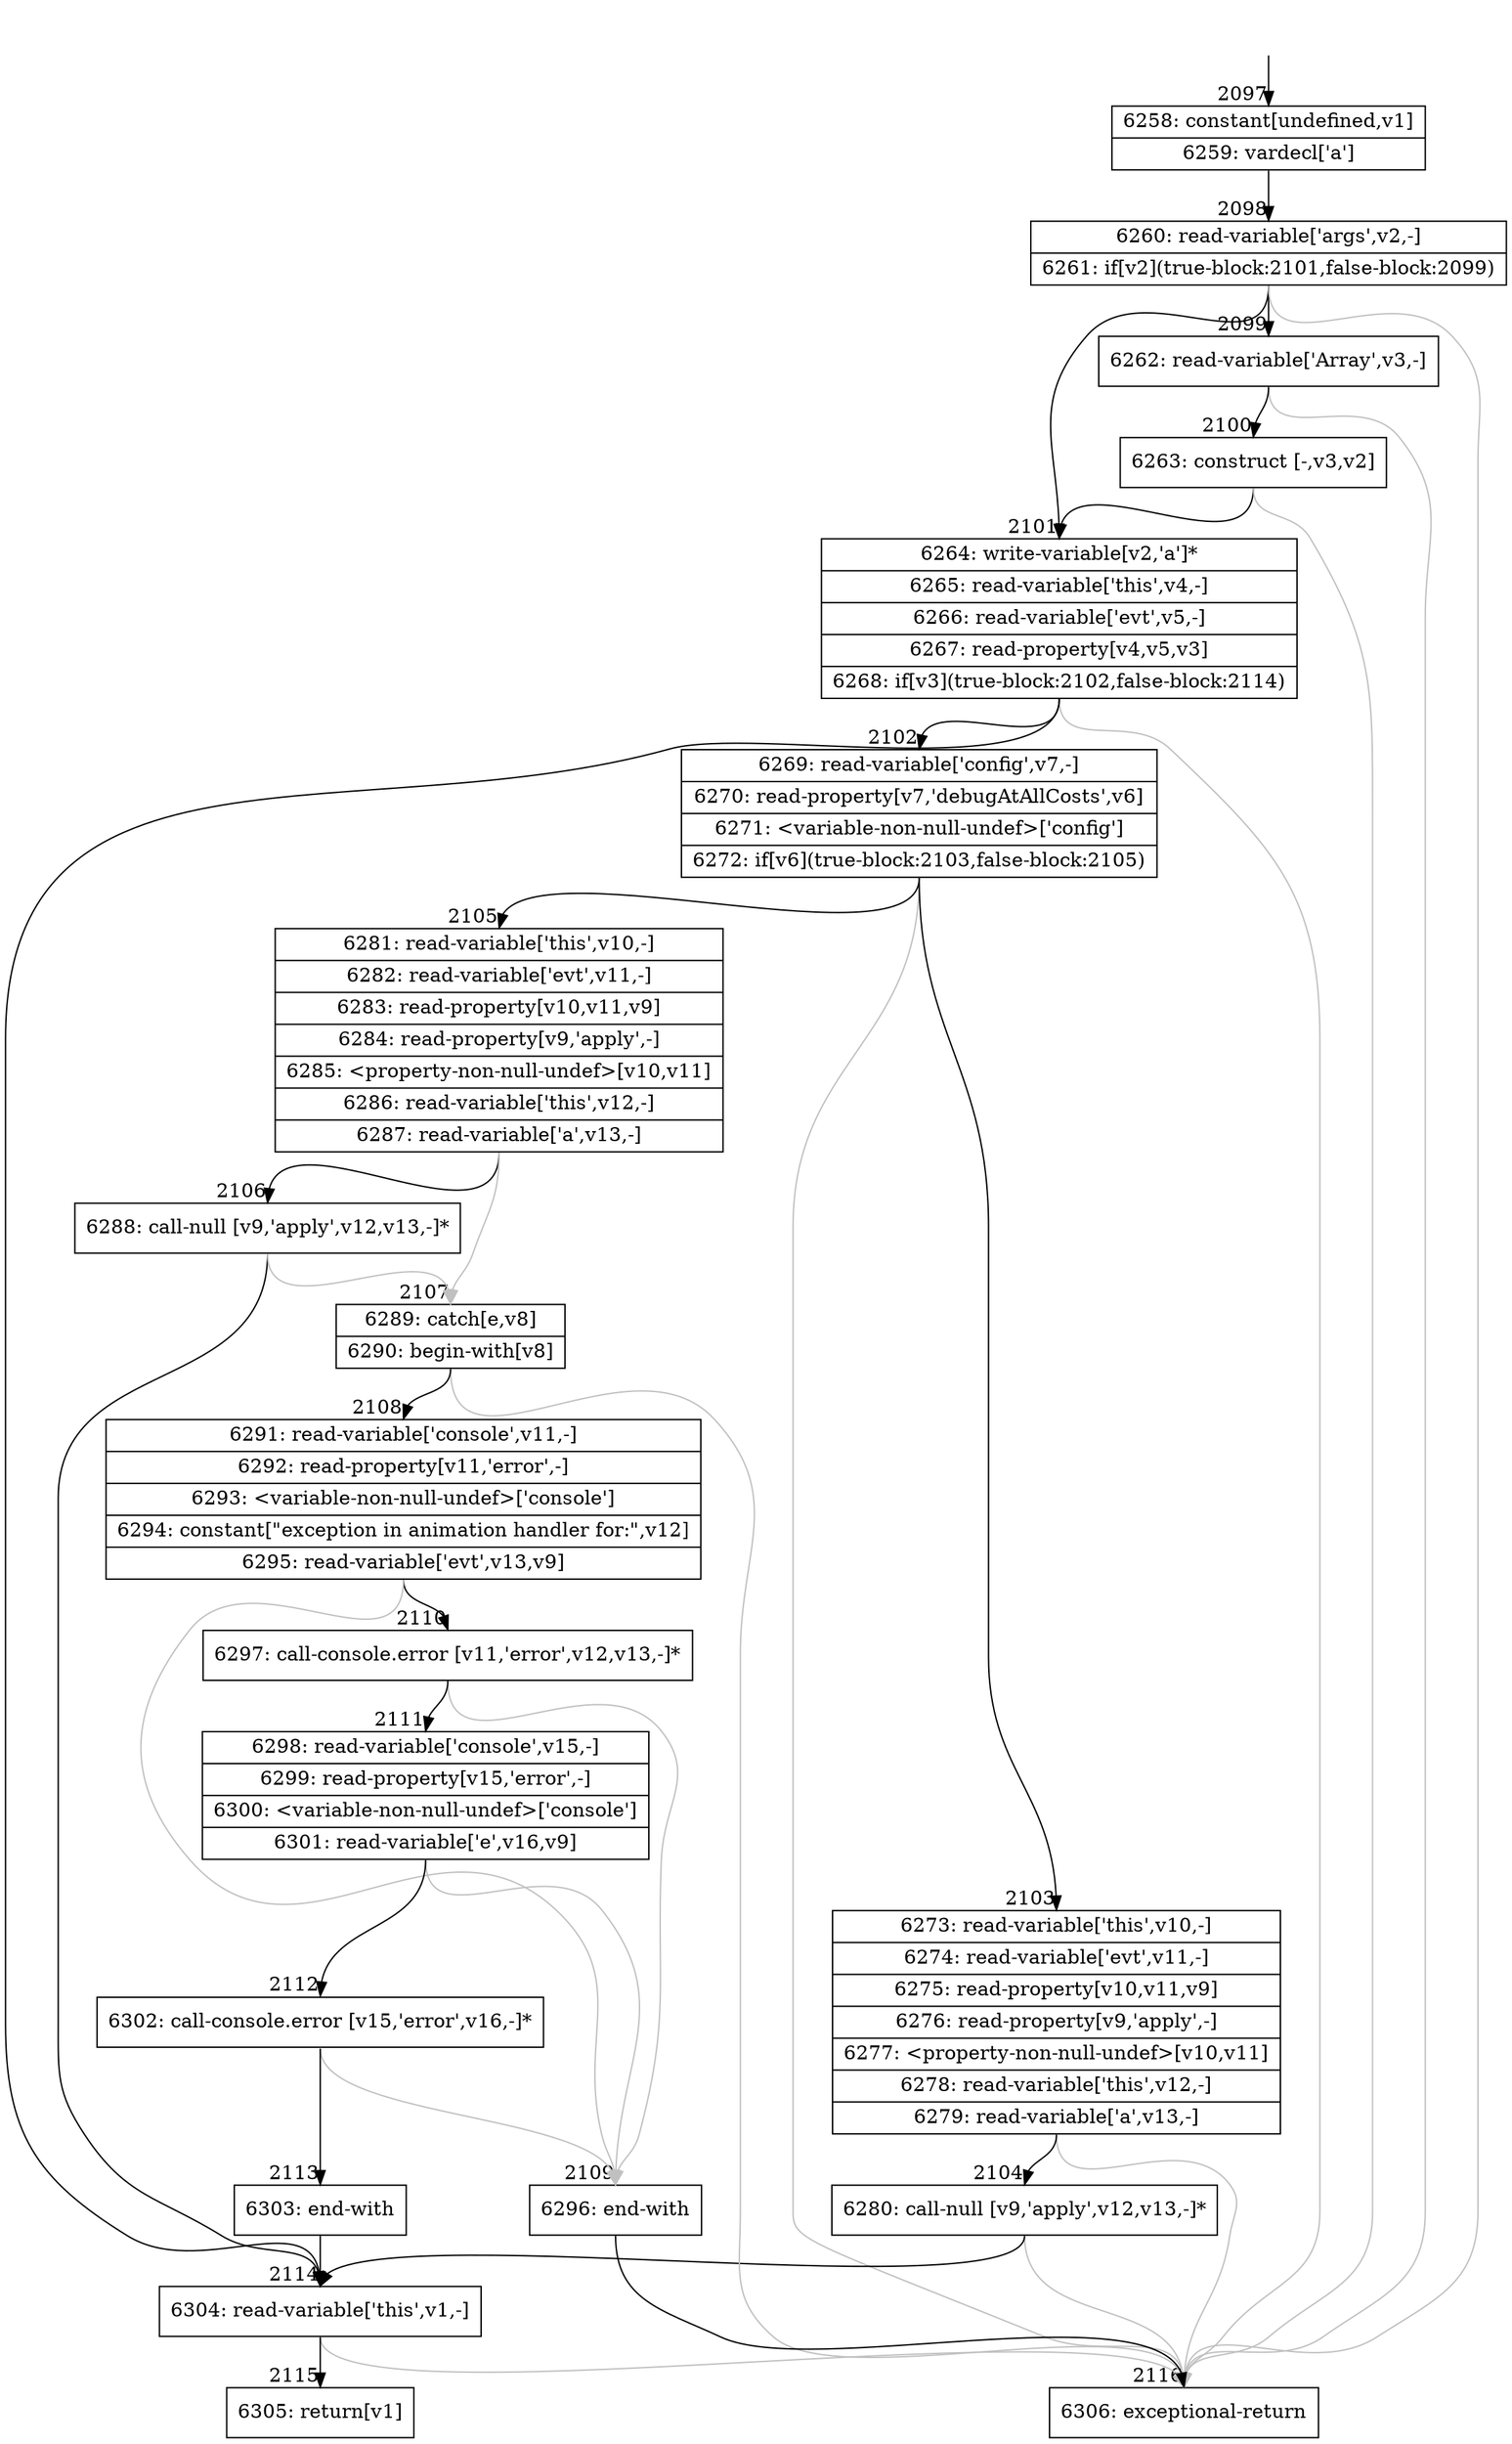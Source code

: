digraph {
rankdir="TD"
BB_entry121[shape=none,label=""];
BB_entry121 -> BB2097 [tailport=s, headport=n, headlabel="    2097"]
BB2097 [shape=record label="{6258: constant[undefined,v1]|6259: vardecl['a']}" ] 
BB2097 -> BB2098 [tailport=s, headport=n, headlabel="      2098"]
BB2098 [shape=record label="{6260: read-variable['args',v2,-]|6261: if[v2](true-block:2101,false-block:2099)}" ] 
BB2098 -> BB2101 [tailport=s, headport=n, headlabel="      2101"]
BB2098 -> BB2099 [tailport=s, headport=n, headlabel="      2099"]
BB2098 -> BB2116 [tailport=s, headport=n, color=gray, headlabel="      2116"]
BB2099 [shape=record label="{6262: read-variable['Array',v3,-]}" ] 
BB2099 -> BB2100 [tailport=s, headport=n, headlabel="      2100"]
BB2099 -> BB2116 [tailport=s, headport=n, color=gray]
BB2100 [shape=record label="{6263: construct [-,v3,v2]}" ] 
BB2100 -> BB2101 [tailport=s, headport=n]
BB2100 -> BB2116 [tailport=s, headport=n, color=gray]
BB2101 [shape=record label="{6264: write-variable[v2,'a']*|6265: read-variable['this',v4,-]|6266: read-variable['evt',v5,-]|6267: read-property[v4,v5,v3]|6268: if[v3](true-block:2102,false-block:2114)}" ] 
BB2101 -> BB2102 [tailport=s, headport=n, headlabel="      2102"]
BB2101 -> BB2114 [tailport=s, headport=n, headlabel="      2114"]
BB2101 -> BB2116 [tailport=s, headport=n, color=gray]
BB2102 [shape=record label="{6269: read-variable['config',v7,-]|6270: read-property[v7,'debugAtAllCosts',v6]|6271: \<variable-non-null-undef\>['config']|6272: if[v6](true-block:2103,false-block:2105)}" ] 
BB2102 -> BB2103 [tailport=s, headport=n, headlabel="      2103"]
BB2102 -> BB2105 [tailport=s, headport=n, headlabel="      2105"]
BB2102 -> BB2116 [tailport=s, headport=n, color=gray]
BB2103 [shape=record label="{6273: read-variable['this',v10,-]|6274: read-variable['evt',v11,-]|6275: read-property[v10,v11,v9]|6276: read-property[v9,'apply',-]|6277: \<property-non-null-undef\>[v10,v11]|6278: read-variable['this',v12,-]|6279: read-variable['a',v13,-]}" ] 
BB2103 -> BB2104 [tailport=s, headport=n, headlabel="      2104"]
BB2103 -> BB2116 [tailport=s, headport=n, color=gray]
BB2104 [shape=record label="{6280: call-null [v9,'apply',v12,v13,-]*}" ] 
BB2104 -> BB2114 [tailport=s, headport=n]
BB2104 -> BB2116 [tailport=s, headport=n, color=gray]
BB2105 [shape=record label="{6281: read-variable['this',v10,-]|6282: read-variable['evt',v11,-]|6283: read-property[v10,v11,v9]|6284: read-property[v9,'apply',-]|6285: \<property-non-null-undef\>[v10,v11]|6286: read-variable['this',v12,-]|6287: read-variable['a',v13,-]}" ] 
BB2105 -> BB2106 [tailport=s, headport=n, headlabel="      2106"]
BB2105 -> BB2107 [tailport=s, headport=n, color=gray, headlabel="      2107"]
BB2106 [shape=record label="{6288: call-null [v9,'apply',v12,v13,-]*}" ] 
BB2106 -> BB2114 [tailport=s, headport=n]
BB2106 -> BB2107 [tailport=s, headport=n, color=gray]
BB2107 [shape=record label="{6289: catch[e,v8]|6290: begin-with[v8]}" ] 
BB2107 -> BB2108 [tailport=s, headport=n, headlabel="      2108"]
BB2107 -> BB2116 [tailport=s, headport=n, color=gray]
BB2108 [shape=record label="{6291: read-variable['console',v11,-]|6292: read-property[v11,'error',-]|6293: \<variable-non-null-undef\>['console']|6294: constant[\"exception in animation handler for:\",v12]|6295: read-variable['evt',v13,v9]}" ] 
BB2108 -> BB2110 [tailport=s, headport=n, headlabel="      2110"]
BB2108 -> BB2109 [tailport=s, headport=n, color=gray, headlabel="      2109"]
BB2109 [shape=record label="{6296: end-with}" ] 
BB2109 -> BB2116 [tailport=s, headport=n]
BB2110 [shape=record label="{6297: call-console.error [v11,'error',v12,v13,-]*}" ] 
BB2110 -> BB2111 [tailport=s, headport=n, headlabel="      2111"]
BB2110 -> BB2109 [tailport=s, headport=n, color=gray]
BB2111 [shape=record label="{6298: read-variable['console',v15,-]|6299: read-property[v15,'error',-]|6300: \<variable-non-null-undef\>['console']|6301: read-variable['e',v16,v9]}" ] 
BB2111 -> BB2112 [tailport=s, headport=n, headlabel="      2112"]
BB2111 -> BB2109 [tailport=s, headport=n, color=gray]
BB2112 [shape=record label="{6302: call-console.error [v15,'error',v16,-]*}" ] 
BB2112 -> BB2113 [tailport=s, headport=n, headlabel="      2113"]
BB2112 -> BB2109 [tailport=s, headport=n, color=gray]
BB2113 [shape=record label="{6303: end-with}" ] 
BB2113 -> BB2114 [tailport=s, headport=n]
BB2114 [shape=record label="{6304: read-variable['this',v1,-]}" ] 
BB2114 -> BB2115 [tailport=s, headport=n, headlabel="      2115"]
BB2114 -> BB2116 [tailport=s, headport=n, color=gray]
BB2115 [shape=record label="{6305: return[v1]}" ] 
BB2116 [shape=record label="{6306: exceptional-return}" ] 
//#$~ 2192
}

